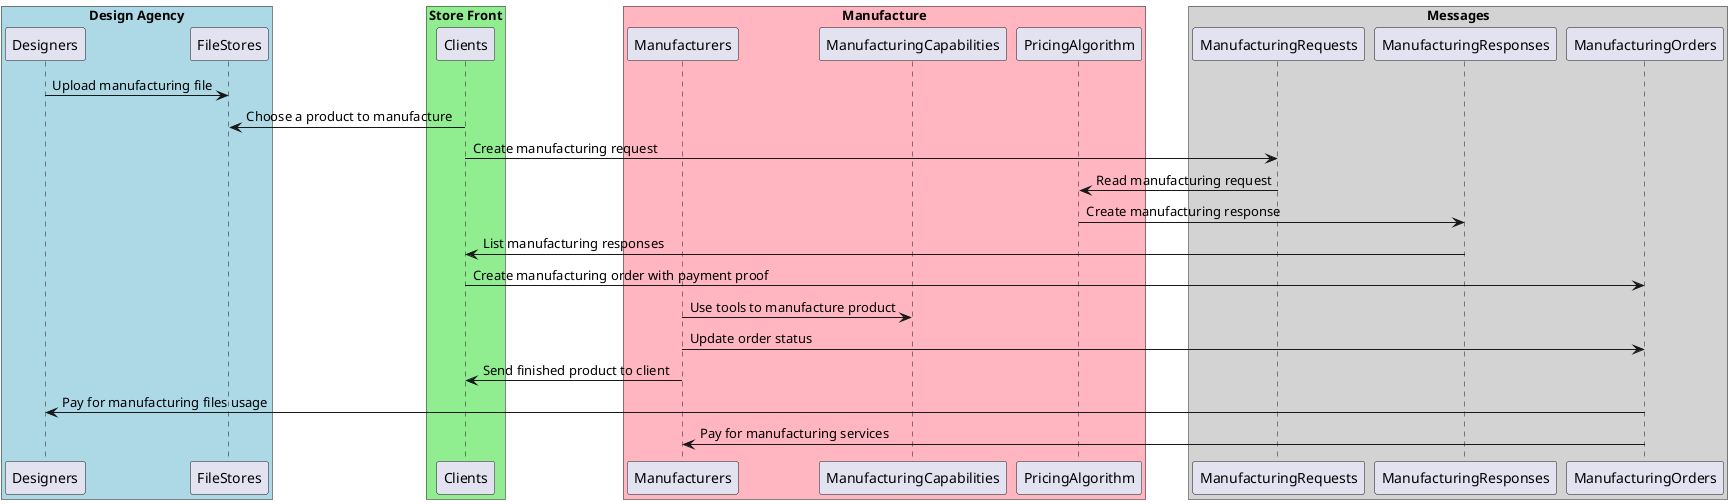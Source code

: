 @startuml "fabchain"

box "Design Agency" #LightBlue
    participant Designers as D
    participant FileStores as FS
end box

box "Store Front" #LightGreen
    participant Clients as C
end box

box "Manufacture" #LightPink
    participant Manufacturers as M
    participant ManufacturingCapabilities as MC
    participant PricingAlgorithm as PA
end box

box "Messages" #LightGray
    participant ManufacturingRequests as MR
    participant ManufacturingResponses as MRsp
    participant ManufacturingOrders as MO
end box

D -> FS : Upload manufacturing file
C -> FS : Choose a product to manufacture
C -> MR : Create manufacturing request
MR -> PA : Read manufacturing request
PA -> MRsp : Create manufacturing response
MRsp -> C : List manufacturing responses
C -> MO : Create manufacturing order with payment proof
M -> MC : Use tools to manufacture product
M -> MO : Update order status
M -> C : Send finished product to client
MO -> D : Pay for manufacturing files usage
MO -> M : Pay for manufacturing services

@enduml
